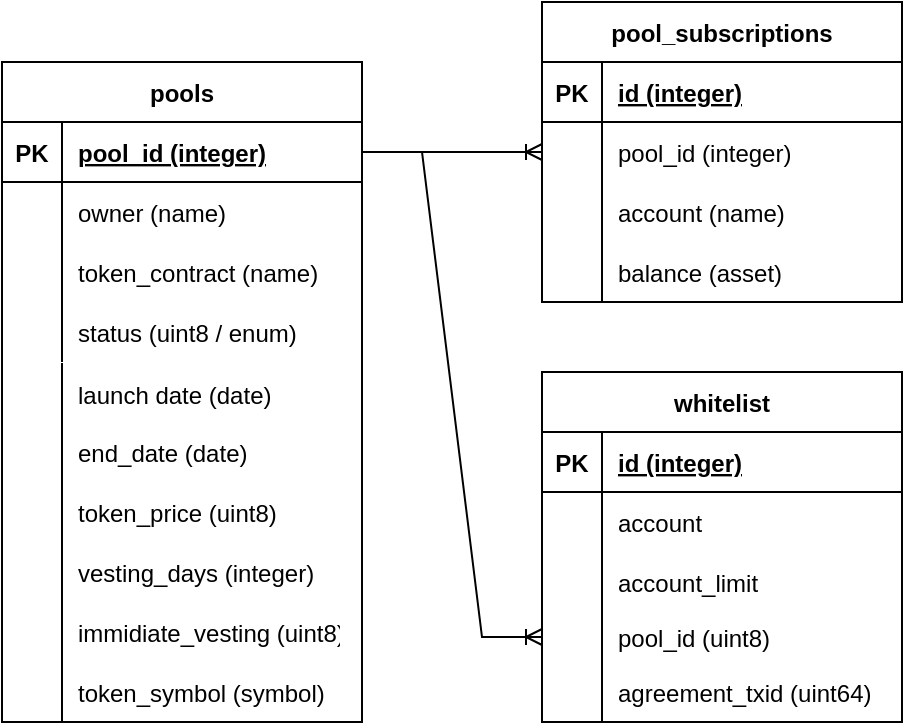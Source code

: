 <mxfile version="16.2.6" type="device" pages="2"><diagram id="nkuQzgOMeDHVqqrYCRIz" name="Data Model"><mxGraphModel dx="1298" dy="794" grid="1" gridSize="10" guides="1" tooltips="1" connect="1" arrows="1" fold="1" page="1" pageScale="1" pageWidth="850" pageHeight="1100" math="0" shadow="0"><root><mxCell id="0"/><mxCell id="1" parent="0"/><mxCell id="X1PDS-DwNVYiIVmbpTiN-1" value="pools" style="shape=table;startSize=30;container=1;collapsible=1;childLayout=tableLayout;fixedRows=1;rowLines=0;fontStyle=1;align=center;resizeLast=1;" parent="1" vertex="1"><mxGeometry x="40" y="80" width="180" height="330" as="geometry"/></mxCell><mxCell id="X1PDS-DwNVYiIVmbpTiN-2" value="" style="shape=partialRectangle;collapsible=0;dropTarget=0;pointerEvents=0;fillColor=none;top=0;left=0;bottom=1;right=0;points=[[0,0.5],[1,0.5]];portConstraint=eastwest;" parent="X1PDS-DwNVYiIVmbpTiN-1" vertex="1"><mxGeometry y="30" width="180" height="30" as="geometry"/></mxCell><mxCell id="X1PDS-DwNVYiIVmbpTiN-3" value="PK" style="shape=partialRectangle;connectable=0;fillColor=none;top=0;left=0;bottom=0;right=0;fontStyle=1;overflow=hidden;" parent="X1PDS-DwNVYiIVmbpTiN-2" vertex="1"><mxGeometry width="30" height="30" as="geometry"><mxRectangle width="30" height="30" as="alternateBounds"/></mxGeometry></mxCell><mxCell id="X1PDS-DwNVYiIVmbpTiN-4" value="pool_id (integer)" style="shape=partialRectangle;connectable=0;fillColor=none;top=0;left=0;bottom=0;right=0;align=left;spacingLeft=6;fontStyle=5;overflow=hidden;" parent="X1PDS-DwNVYiIVmbpTiN-2" vertex="1"><mxGeometry x="30" width="150" height="30" as="geometry"><mxRectangle width="150" height="30" as="alternateBounds"/></mxGeometry></mxCell><mxCell id="X1PDS-DwNVYiIVmbpTiN-5" value="" style="shape=partialRectangle;collapsible=0;dropTarget=0;pointerEvents=0;fillColor=none;top=0;left=0;bottom=0;right=0;points=[[0,0.5],[1,0.5]];portConstraint=eastwest;" parent="X1PDS-DwNVYiIVmbpTiN-1" vertex="1"><mxGeometry y="60" width="180" height="30" as="geometry"/></mxCell><mxCell id="X1PDS-DwNVYiIVmbpTiN-6" value="" style="shape=partialRectangle;connectable=0;fillColor=none;top=0;left=0;bottom=0;right=0;editable=1;overflow=hidden;" parent="X1PDS-DwNVYiIVmbpTiN-5" vertex="1"><mxGeometry width="30" height="30" as="geometry"><mxRectangle width="30" height="30" as="alternateBounds"/></mxGeometry></mxCell><mxCell id="X1PDS-DwNVYiIVmbpTiN-7" value="owner (name)" style="shape=partialRectangle;connectable=0;fillColor=none;top=0;left=0;bottom=0;right=0;align=left;spacingLeft=6;overflow=hidden;" parent="X1PDS-DwNVYiIVmbpTiN-5" vertex="1"><mxGeometry x="30" width="150" height="30" as="geometry"><mxRectangle width="150" height="30" as="alternateBounds"/></mxGeometry></mxCell><mxCell id="X1PDS-DwNVYiIVmbpTiN-8" value="" style="shape=partialRectangle;collapsible=0;dropTarget=0;pointerEvents=0;fillColor=none;top=0;left=0;bottom=0;right=0;points=[[0,0.5],[1,0.5]];portConstraint=eastwest;" parent="X1PDS-DwNVYiIVmbpTiN-1" vertex="1"><mxGeometry y="90" width="180" height="30" as="geometry"/></mxCell><mxCell id="X1PDS-DwNVYiIVmbpTiN-9" value="" style="shape=partialRectangle;connectable=0;fillColor=none;top=0;left=0;bottom=0;right=0;editable=1;overflow=hidden;" parent="X1PDS-DwNVYiIVmbpTiN-8" vertex="1"><mxGeometry width="30" height="30" as="geometry"><mxRectangle width="30" height="30" as="alternateBounds"/></mxGeometry></mxCell><mxCell id="X1PDS-DwNVYiIVmbpTiN-10" value="token_contract (name)" style="shape=partialRectangle;connectable=0;fillColor=none;top=0;left=0;bottom=0;right=0;align=left;spacingLeft=6;overflow=hidden;" parent="X1PDS-DwNVYiIVmbpTiN-8" vertex="1"><mxGeometry x="30" width="150" height="30" as="geometry"><mxRectangle width="150" height="30" as="alternateBounds"/></mxGeometry></mxCell><mxCell id="X1PDS-DwNVYiIVmbpTiN-11" value="" style="shape=partialRectangle;collapsible=0;dropTarget=0;pointerEvents=0;fillColor=none;top=0;left=0;bottom=0;right=0;points=[[0,0.5],[1,0.5]];portConstraint=eastwest;" parent="X1PDS-DwNVYiIVmbpTiN-1" vertex="1"><mxGeometry y="120" width="180" height="30" as="geometry"/></mxCell><mxCell id="X1PDS-DwNVYiIVmbpTiN-12" value="" style="shape=partialRectangle;connectable=0;fillColor=none;top=0;left=0;bottom=0;right=0;editable=1;overflow=hidden;" parent="X1PDS-DwNVYiIVmbpTiN-11" vertex="1"><mxGeometry width="30" height="30" as="geometry"><mxRectangle width="30" height="30" as="alternateBounds"/></mxGeometry></mxCell><mxCell id="X1PDS-DwNVYiIVmbpTiN-13" value="status (uint8 / enum)" style="shape=partialRectangle;connectable=0;fillColor=none;top=0;left=0;bottom=0;right=0;align=left;spacingLeft=6;overflow=hidden;" parent="X1PDS-DwNVYiIVmbpTiN-11" vertex="1"><mxGeometry x="30" width="150" height="30" as="geometry"><mxRectangle width="150" height="30" as="alternateBounds"/></mxGeometry></mxCell><mxCell id="X1PDS-DwNVYiIVmbpTiN-14" value="pool_subscriptions" style="shape=table;startSize=30;container=1;collapsible=1;childLayout=tableLayout;fixedRows=1;rowLines=0;fontStyle=1;align=center;resizeLast=1;" parent="1" vertex="1"><mxGeometry x="310" y="50" width="180" height="150" as="geometry"/></mxCell><mxCell id="X1PDS-DwNVYiIVmbpTiN-15" value="" style="shape=partialRectangle;collapsible=0;dropTarget=0;pointerEvents=0;fillColor=none;top=0;left=0;bottom=1;right=0;points=[[0,0.5],[1,0.5]];portConstraint=eastwest;" parent="X1PDS-DwNVYiIVmbpTiN-14" vertex="1"><mxGeometry y="30" width="180" height="30" as="geometry"/></mxCell><mxCell id="X1PDS-DwNVYiIVmbpTiN-16" value="PK" style="shape=partialRectangle;connectable=0;fillColor=none;top=0;left=0;bottom=0;right=0;fontStyle=1;overflow=hidden;" parent="X1PDS-DwNVYiIVmbpTiN-15" vertex="1"><mxGeometry width="30" height="30" as="geometry"><mxRectangle width="30" height="30" as="alternateBounds"/></mxGeometry></mxCell><mxCell id="X1PDS-DwNVYiIVmbpTiN-17" value="id (integer)" style="shape=partialRectangle;connectable=0;fillColor=none;top=0;left=0;bottom=0;right=0;align=left;spacingLeft=6;fontStyle=5;overflow=hidden;" parent="X1PDS-DwNVYiIVmbpTiN-15" vertex="1"><mxGeometry x="30" width="150" height="30" as="geometry"><mxRectangle width="150" height="30" as="alternateBounds"/></mxGeometry></mxCell><mxCell id="X1PDS-DwNVYiIVmbpTiN-18" value="" style="shape=partialRectangle;collapsible=0;dropTarget=0;pointerEvents=0;fillColor=none;top=0;left=0;bottom=0;right=0;points=[[0,0.5],[1,0.5]];portConstraint=eastwest;" parent="X1PDS-DwNVYiIVmbpTiN-14" vertex="1"><mxGeometry y="60" width="180" height="30" as="geometry"/></mxCell><mxCell id="X1PDS-DwNVYiIVmbpTiN-19" value="" style="shape=partialRectangle;connectable=0;fillColor=none;top=0;left=0;bottom=0;right=0;editable=1;overflow=hidden;" parent="X1PDS-DwNVYiIVmbpTiN-18" vertex="1"><mxGeometry width="30" height="30" as="geometry"><mxRectangle width="30" height="30" as="alternateBounds"/></mxGeometry></mxCell><mxCell id="X1PDS-DwNVYiIVmbpTiN-20" value="pool_id (integer)" style="shape=partialRectangle;connectable=0;fillColor=none;top=0;left=0;bottom=0;right=0;align=left;spacingLeft=6;overflow=hidden;" parent="X1PDS-DwNVYiIVmbpTiN-18" vertex="1"><mxGeometry x="30" width="150" height="30" as="geometry"><mxRectangle width="150" height="30" as="alternateBounds"/></mxGeometry></mxCell><mxCell id="X1PDS-DwNVYiIVmbpTiN-21" value="" style="shape=partialRectangle;collapsible=0;dropTarget=0;pointerEvents=0;fillColor=none;top=0;left=0;bottom=0;right=0;points=[[0,0.5],[1,0.5]];portConstraint=eastwest;" parent="X1PDS-DwNVYiIVmbpTiN-14" vertex="1"><mxGeometry y="90" width="180" height="30" as="geometry"/></mxCell><mxCell id="X1PDS-DwNVYiIVmbpTiN-22" value="" style="shape=partialRectangle;connectable=0;fillColor=none;top=0;left=0;bottom=0;right=0;editable=1;overflow=hidden;" parent="X1PDS-DwNVYiIVmbpTiN-21" vertex="1"><mxGeometry width="30" height="30" as="geometry"><mxRectangle width="30" height="30" as="alternateBounds"/></mxGeometry></mxCell><mxCell id="X1PDS-DwNVYiIVmbpTiN-23" value="account (name)" style="shape=partialRectangle;connectable=0;fillColor=none;top=0;left=0;bottom=0;right=0;align=left;spacingLeft=6;overflow=hidden;" parent="X1PDS-DwNVYiIVmbpTiN-21" vertex="1"><mxGeometry x="30" width="150" height="30" as="geometry"><mxRectangle width="150" height="30" as="alternateBounds"/></mxGeometry></mxCell><mxCell id="X1PDS-DwNVYiIVmbpTiN-24" value="" style="shape=partialRectangle;collapsible=0;dropTarget=0;pointerEvents=0;fillColor=none;top=0;left=0;bottom=0;right=0;points=[[0,0.5],[1,0.5]];portConstraint=eastwest;" parent="X1PDS-DwNVYiIVmbpTiN-14" vertex="1"><mxGeometry y="120" width="180" height="30" as="geometry"/></mxCell><mxCell id="X1PDS-DwNVYiIVmbpTiN-25" value="" style="shape=partialRectangle;connectable=0;fillColor=none;top=0;left=0;bottom=0;right=0;editable=1;overflow=hidden;" parent="X1PDS-DwNVYiIVmbpTiN-24" vertex="1"><mxGeometry width="30" height="30" as="geometry"><mxRectangle width="30" height="30" as="alternateBounds"/></mxGeometry></mxCell><mxCell id="X1PDS-DwNVYiIVmbpTiN-26" value="" style="shape=partialRectangle;connectable=0;fillColor=none;top=0;left=0;bottom=0;right=0;align=left;spacingLeft=6;overflow=hidden;" parent="X1PDS-DwNVYiIVmbpTiN-24" vertex="1"><mxGeometry x="30" width="150" height="30" as="geometry"><mxRectangle width="150" height="30" as="alternateBounds"/></mxGeometry></mxCell><mxCell id="X1PDS-DwNVYiIVmbpTiN-27" value="whitelist" style="shape=table;startSize=30;container=1;collapsible=1;childLayout=tableLayout;fixedRows=1;rowLines=0;fontStyle=1;align=center;resizeLast=1;" parent="1" vertex="1"><mxGeometry x="310" y="235" width="180" height="175" as="geometry"/></mxCell><mxCell id="X1PDS-DwNVYiIVmbpTiN-28" value="" style="shape=partialRectangle;collapsible=0;dropTarget=0;pointerEvents=0;fillColor=none;top=0;left=0;bottom=1;right=0;points=[[0,0.5],[1,0.5]];portConstraint=eastwest;" parent="X1PDS-DwNVYiIVmbpTiN-27" vertex="1"><mxGeometry y="30" width="180" height="30" as="geometry"/></mxCell><mxCell id="X1PDS-DwNVYiIVmbpTiN-29" value="PK" style="shape=partialRectangle;connectable=0;fillColor=none;top=0;left=0;bottom=0;right=0;fontStyle=1;overflow=hidden;" parent="X1PDS-DwNVYiIVmbpTiN-28" vertex="1"><mxGeometry width="30" height="30" as="geometry"><mxRectangle width="30" height="30" as="alternateBounds"/></mxGeometry></mxCell><mxCell id="X1PDS-DwNVYiIVmbpTiN-30" value="id (integer)" style="shape=partialRectangle;connectable=0;fillColor=none;top=0;left=0;bottom=0;right=0;align=left;spacingLeft=6;fontStyle=5;overflow=hidden;" parent="X1PDS-DwNVYiIVmbpTiN-28" vertex="1"><mxGeometry x="30" width="150" height="30" as="geometry"><mxRectangle width="150" height="30" as="alternateBounds"/></mxGeometry></mxCell><mxCell id="X1PDS-DwNVYiIVmbpTiN-34" value="" style="shape=partialRectangle;collapsible=0;dropTarget=0;pointerEvents=0;fillColor=none;top=0;left=0;bottom=0;right=0;points=[[0,0.5],[1,0.5]];portConstraint=eastwest;" parent="X1PDS-DwNVYiIVmbpTiN-27" vertex="1"><mxGeometry y="60" width="180" height="30" as="geometry"/></mxCell><mxCell id="X1PDS-DwNVYiIVmbpTiN-35" value="" style="shape=partialRectangle;connectable=0;fillColor=none;top=0;left=0;bottom=0;right=0;editable=1;overflow=hidden;" parent="X1PDS-DwNVYiIVmbpTiN-34" vertex="1"><mxGeometry width="30" height="30" as="geometry"><mxRectangle width="30" height="30" as="alternateBounds"/></mxGeometry></mxCell><mxCell id="X1PDS-DwNVYiIVmbpTiN-36" value="account" style="shape=partialRectangle;connectable=0;fillColor=none;top=0;left=0;bottom=0;right=0;align=left;spacingLeft=6;overflow=hidden;" parent="X1PDS-DwNVYiIVmbpTiN-34" vertex="1"><mxGeometry x="30" width="150" height="30" as="geometry"><mxRectangle width="150" height="30" as="alternateBounds"/></mxGeometry></mxCell><mxCell id="X1PDS-DwNVYiIVmbpTiN-31" value="" style="shape=partialRectangle;collapsible=0;dropTarget=0;pointerEvents=0;fillColor=none;top=0;left=0;bottom=0;right=0;points=[[0,0.5],[1,0.5]];portConstraint=eastwest;" parent="X1PDS-DwNVYiIVmbpTiN-27" vertex="1"><mxGeometry y="90" width="180" height="30" as="geometry"/></mxCell><mxCell id="X1PDS-DwNVYiIVmbpTiN-32" value="" style="shape=partialRectangle;connectable=0;fillColor=none;top=0;left=0;bottom=0;right=0;editable=1;overflow=hidden;" parent="X1PDS-DwNVYiIVmbpTiN-31" vertex="1"><mxGeometry width="30" height="30" as="geometry"><mxRectangle width="30" height="30" as="alternateBounds"/></mxGeometry></mxCell><mxCell id="X1PDS-DwNVYiIVmbpTiN-33" value="account_limit" style="shape=partialRectangle;connectable=0;fillColor=none;top=0;left=0;bottom=0;right=0;align=left;spacingLeft=6;overflow=hidden;" parent="X1PDS-DwNVYiIVmbpTiN-31" vertex="1"><mxGeometry x="30" width="150" height="30" as="geometry"><mxRectangle width="150" height="30" as="alternateBounds"/></mxGeometry></mxCell><mxCell id="X1PDS-DwNVYiIVmbpTiN-37" value="" style="shape=partialRectangle;collapsible=0;dropTarget=0;pointerEvents=0;fillColor=none;top=0;left=0;bottom=0;right=0;points=[[0,0.5],[1,0.5]];portConstraint=eastwest;" parent="X1PDS-DwNVYiIVmbpTiN-27" vertex="1"><mxGeometry y="120" width="180" height="25" as="geometry"/></mxCell><mxCell id="X1PDS-DwNVYiIVmbpTiN-38" value="" style="shape=partialRectangle;connectable=0;fillColor=none;top=0;left=0;bottom=0;right=0;editable=1;overflow=hidden;" parent="X1PDS-DwNVYiIVmbpTiN-37" vertex="1"><mxGeometry width="30" height="25" as="geometry"><mxRectangle width="30" height="25" as="alternateBounds"/></mxGeometry></mxCell><mxCell id="X1PDS-DwNVYiIVmbpTiN-39" value="pool_id (uint8)" style="shape=partialRectangle;connectable=0;fillColor=none;top=0;left=0;bottom=0;right=0;align=left;spacingLeft=6;overflow=hidden;" parent="X1PDS-DwNVYiIVmbpTiN-37" vertex="1"><mxGeometry x="30" width="150" height="25" as="geometry"><mxRectangle width="150" height="25" as="alternateBounds"/></mxGeometry></mxCell><mxCell id="X1PDS-DwNVYiIVmbpTiN-53" value="" style="shape=partialRectangle;collapsible=0;dropTarget=0;pointerEvents=0;fillColor=none;top=0;left=0;bottom=0;right=0;points=[[0,0.5],[1,0.5]];portConstraint=eastwest;" parent="1" vertex="1"><mxGeometry x="310" y="170" width="180" height="30" as="geometry"/></mxCell><mxCell id="X1PDS-DwNVYiIVmbpTiN-54" value="" style="shape=partialRectangle;connectable=0;fillColor=none;top=0;left=0;bottom=0;right=0;editable=1;overflow=hidden;" parent="X1PDS-DwNVYiIVmbpTiN-53" vertex="1"><mxGeometry width="30" height="30" as="geometry"><mxRectangle width="30" height="30" as="alternateBounds"/></mxGeometry></mxCell><mxCell id="X1PDS-DwNVYiIVmbpTiN-55" value="balance (asset)" style="shape=partialRectangle;connectable=0;fillColor=none;top=0;left=0;bottom=0;right=0;align=left;spacingLeft=6;overflow=hidden;" parent="X1PDS-DwNVYiIVmbpTiN-53" vertex="1"><mxGeometry x="30" width="150" height="30" as="geometry"><mxRectangle width="150" height="30" as="alternateBounds"/></mxGeometry></mxCell><mxCell id="X1PDS-DwNVYiIVmbpTiN-56" value="end_date (date)" style="shape=partialRectangle;connectable=0;fillColor=none;top=0;left=0;bottom=0;right=0;align=left;spacingLeft=6;overflow=hidden;" parent="1" vertex="1"><mxGeometry x="70" y="260" width="140" height="30" as="geometry"><mxRectangle width="150" height="30" as="alternateBounds"/></mxGeometry></mxCell><mxCell id="X1PDS-DwNVYiIVmbpTiN-74" value="vesting_days (integer)" style="shape=partialRectangle;connectable=0;fillColor=none;top=0;left=0;bottom=0;right=0;align=left;spacingLeft=6;overflow=hidden;" parent="1" vertex="1"><mxGeometry x="70" y="320" width="140" height="30" as="geometry"><mxRectangle width="150" height="30" as="alternateBounds"/></mxGeometry></mxCell><mxCell id="X1PDS-DwNVYiIVmbpTiN-75" value="" style="shape=partialRectangle;connectable=0;fillColor=none;top=0;left=0;bottom=0;right=0;align=left;spacingLeft=6;overflow=hidden;" parent="1" vertex="1"><mxGeometry x="340" y="390" width="150" height="20" as="geometry"><mxRectangle width="150" height="30" as="alternateBounds"/></mxGeometry></mxCell><mxCell id="C9vDdDBXDFPWbY7NzND5-1" value="launch date (date)" style="shape=partialRectangle;connectable=0;fillColor=none;top=0;left=0;bottom=0;right=0;align=left;spacingLeft=6;overflow=hidden;" parent="1" vertex="1"><mxGeometry x="70" y="231" width="140" height="30" as="geometry"><mxRectangle width="150" height="30" as="alternateBounds"/></mxGeometry></mxCell><mxCell id="C9vDdDBXDFPWbY7NzND5-2" value="token_price (uint8)" style="shape=partialRectangle;connectable=0;fillColor=none;top=0;left=0;bottom=0;right=0;align=left;spacingLeft=6;overflow=hidden;" parent="1" vertex="1"><mxGeometry x="70" y="290" width="140" height="30" as="geometry"><mxRectangle width="150" height="30" as="alternateBounds"/></mxGeometry></mxCell><mxCell id="C9vDdDBXDFPWbY7NzND5-3" value="immidiate_vesting (uint8)" style="shape=partialRectangle;connectable=0;fillColor=none;top=0;left=0;bottom=0;right=0;align=left;spacingLeft=6;overflow=hidden;" parent="1" vertex="1"><mxGeometry x="70" y="350" width="140" height="30" as="geometry"><mxRectangle width="150" height="30" as="alternateBounds"/></mxGeometry></mxCell><mxCell id="g_vd6MUNKPUJskiTMp9r-1" value="token_symbol (symbol)" style="shape=partialRectangle;connectable=0;fillColor=none;top=0;left=0;bottom=0;right=0;align=left;spacingLeft=6;overflow=hidden;" parent="1" vertex="1"><mxGeometry x="70" y="380" width="150" height="30" as="geometry"><mxRectangle width="150" height="30" as="alternateBounds"/></mxGeometry></mxCell><mxCell id="g_vd6MUNKPUJskiTMp9r-13" value="" style="shape=partialRectangle;connectable=0;top=0;left=0;bottom=0;right=1;editable=1;overflow=hidden;fillColor=none;fontColor=#333333;strokeColor=#000000;" parent="1" vertex="1"><mxGeometry x="40" y="231" width="30" height="29" as="geometry"><mxRectangle width="30" height="30" as="alternateBounds"/></mxGeometry></mxCell><mxCell id="g_vd6MUNKPUJskiTMp9r-40" value="" style="shape=partialRectangle;connectable=0;top=0;left=0;bottom=0;right=1;editable=1;overflow=hidden;fillColor=none;fontColor=#333333;strokeColor=#000000;" parent="1" vertex="1"><mxGeometry x="40" y="260" width="30" height="30" as="geometry"><mxRectangle width="30" height="30" as="alternateBounds"/></mxGeometry></mxCell><mxCell id="g_vd6MUNKPUJskiTMp9r-41" value="" style="shape=partialRectangle;connectable=0;top=0;left=0;bottom=0;right=1;editable=1;overflow=hidden;fillColor=none;fontColor=#333333;strokeColor=#000000;" parent="1" vertex="1"><mxGeometry x="40" y="290" width="30" height="30" as="geometry"><mxRectangle width="30" height="30" as="alternateBounds"/></mxGeometry></mxCell><mxCell id="g_vd6MUNKPUJskiTMp9r-42" value="" style="shape=partialRectangle;connectable=0;top=0;left=0;bottom=0;right=1;editable=1;overflow=hidden;fillColor=none;fontColor=#333333;strokeColor=#000000;" parent="1" vertex="1"><mxGeometry x="40" y="320" width="30" height="30" as="geometry"><mxRectangle width="30" height="30" as="alternateBounds"/></mxGeometry></mxCell><mxCell id="g_vd6MUNKPUJskiTMp9r-43" value="" style="shape=partialRectangle;connectable=0;top=0;left=0;bottom=0;right=1;editable=1;overflow=hidden;fillColor=none;fontColor=#333333;strokeColor=#000000;" parent="1" vertex="1"><mxGeometry x="40" y="350" width="30" height="30" as="geometry"><mxRectangle width="30" height="30" as="alternateBounds"/></mxGeometry></mxCell><mxCell id="g_vd6MUNKPUJskiTMp9r-44" value="" style="shape=partialRectangle;connectable=0;top=0;left=0;bottom=0;right=1;editable=1;overflow=hidden;fillColor=none;fontColor=#333333;strokeColor=#000000;" parent="1" vertex="1"><mxGeometry x="40" y="380" width="30" height="30" as="geometry"><mxRectangle width="30" height="30" as="alternateBounds"/></mxGeometry></mxCell><mxCell id="g_vd6MUNKPUJskiTMp9r-48" value="" style="shape=partialRectangle;connectable=0;fillColor=none;top=0;left=0;bottom=0;right=1;editable=1;overflow=hidden;" parent="1" vertex="1"><mxGeometry x="310" y="380" width="30" height="30" as="geometry"><mxRectangle width="30" height="30" as="alternateBounds"/></mxGeometry></mxCell><mxCell id="g_vd6MUNKPUJskiTMp9r-50" value="agreement_txid (uint64)" style="shape=partialRectangle;connectable=0;fillColor=none;top=0;left=0;bottom=0;right=0;align=left;spacingLeft=6;overflow=hidden;" parent="1" vertex="1"><mxGeometry x="340" y="380" width="150" height="30" as="geometry"><mxRectangle width="150" height="25" as="alternateBounds"/></mxGeometry></mxCell><mxCell id="g_vd6MUNKPUJskiTMp9r-51" value="" style="edgeStyle=entityRelationEdgeStyle;fontSize=12;html=1;endArrow=ERoneToMany;rounded=0;exitX=1;exitY=0.5;exitDx=0;exitDy=0;entryX=0;entryY=0.5;entryDx=0;entryDy=0;" parent="1" source="X1PDS-DwNVYiIVmbpTiN-2" target="X1PDS-DwNVYiIVmbpTiN-37" edge="1"><mxGeometry width="100" height="100" relative="1" as="geometry"><mxPoint x="370" y="380" as="sourcePoint"/><mxPoint x="470" y="280" as="targetPoint"/></mxGeometry></mxCell><mxCell id="g_vd6MUNKPUJskiTMp9r-52" value="" style="edgeStyle=entityRelationEdgeStyle;fontSize=12;html=1;endArrow=ERoneToMany;rounded=0;exitX=1;exitY=0.5;exitDx=0;exitDy=0;entryX=0;entryY=0.5;entryDx=0;entryDy=0;" parent="1" source="X1PDS-DwNVYiIVmbpTiN-2" target="X1PDS-DwNVYiIVmbpTiN-18" edge="1"><mxGeometry width="100" height="100" relative="1" as="geometry"><mxPoint x="370" y="380" as="sourcePoint"/><mxPoint x="470" y="280" as="targetPoint"/></mxGeometry></mxCell></root></mxGraphModel></diagram><diagram id="8FNn5_gVJTxiJtT2mHk9" name="User Flow"><mxGraphModel dx="1298" dy="794" grid="1" gridSize="10" guides="1" tooltips="1" connect="1" arrows="1" fold="1" page="1" pageScale="1" pageWidth="850" pageHeight="1100" math="0" shadow="0"><root><mxCell id="QgWP9CG4fd6_i74Mzgzz-0"/><mxCell id="QgWP9CG4fd6_i74Mzgzz-1" parent="QgWP9CG4fd6_i74Mzgzz-0"/><mxCell id="H32B94Kv1bN9BP7u_OpG-0" value="create a pool&lt;br&gt;in DB" style="whiteSpace=wrap;html=1;aspect=fixed;" vertex="1" parent="QgWP9CG4fd6_i74Mzgzz-1"><mxGeometry x="150" y="130" width="80" height="80" as="geometry"/></mxCell><mxCell id="H32B94Kv1bN9BP7u_OpG-1" value="Actor" style="shape=umlActor;verticalLabelPosition=bottom;verticalAlign=top;html=1;outlineConnect=0;" vertex="1" parent="QgWP9CG4fd6_i74Mzgzz-1"><mxGeometry x="70" y="140" width="30" height="60" as="geometry"/></mxCell><mxCell id="H32B94Kv1bN9BP7u_OpG-2" value="approve pool?" style="rhombus;whiteSpace=wrap;html=1;" vertex="1" parent="QgWP9CG4fd6_i74Mzgzz-1"><mxGeometry x="280" y="130" width="80" height="80" as="geometry"/></mxCell><mxCell id="H32B94Kv1bN9BP7u_OpG-3" value="" style="endArrow=classic;html=1;rounded=0;" edge="1" parent="QgWP9CG4fd6_i74Mzgzz-1"><mxGeometry width="50" height="50" relative="1" as="geometry"><mxPoint x="350" y="140" as="sourcePoint"/><mxPoint x="400" y="90" as="targetPoint"/></mxGeometry></mxCell><mxCell id="H32B94Kv1bN9BP7u_OpG-4" value="smart contract deploy" style="shape=cylinder3;whiteSpace=wrap;html=1;boundedLbl=1;backgroundOutline=1;size=15;" vertex="1" parent="QgWP9CG4fd6_i74Mzgzz-1"><mxGeometry x="410" y="40" width="60" height="80" as="geometry"/></mxCell><mxCell id="H32B94Kv1bN9BP7u_OpG-5" value="" style="endArrow=classic;html=1;rounded=0;" edge="1" parent="QgWP9CG4fd6_i74Mzgzz-1"><mxGeometry width="50" height="50" relative="1" as="geometry"><mxPoint x="480" y="80" as="sourcePoint"/><mxPoint x="530" y="140" as="targetPoint"/></mxGeometry></mxCell><mxCell id="H32B94Kv1bN9BP7u_OpG-6" value="token create" style="edgeLabel;html=1;align=center;verticalAlign=middle;resizable=0;points=[];" vertex="1" connectable="0" parent="H32B94Kv1bN9BP7u_OpG-5"><mxGeometry x="-0.062" y="3" relative="1" as="geometry"><mxPoint y="-1" as="offset"/></mxGeometry></mxCell><mxCell id="H32B94Kv1bN9BP7u_OpG-7" value="enable pool" style="rhombus;whiteSpace=wrap;html=1;" vertex="1" parent="QgWP9CG4fd6_i74Mzgzz-1"><mxGeometry x="530" y="130" width="80" height="80" as="geometry"/></mxCell><mxCell id="H32B94Kv1bN9BP7u_OpG-8" value="Actor" style="shape=umlActor;verticalLabelPosition=bottom;verticalAlign=top;html=1;outlineConnect=0;" vertex="1" parent="QgWP9CG4fd6_i74Mzgzz-1"><mxGeometry x="70" y="310" width="30" height="60" as="geometry"/></mxCell><mxCell id="H32B94Kv1bN9BP7u_OpG-9" value="claim proceeds" style="whiteSpace=wrap;html=1;aspect=fixed;" vertex="1" parent="QgWP9CG4fd6_i74Mzgzz-1"><mxGeometry x="150" y="300" width="80" height="80" as="geometry"/></mxCell><mxCell id="H32B94Kv1bN9BP7u_OpG-10" value="vesting&lt;br&gt;check" style="rhombus;whiteSpace=wrap;html=1;" vertex="1" parent="QgWP9CG4fd6_i74Mzgzz-1"><mxGeometry x="280" y="300" width="80" height="80" as="geometry"/></mxCell><mxCell id="H32B94Kv1bN9BP7u_OpG-11" value="" style="rhombus;whiteSpace=wrap;html=1;" vertex="1" parent="QgWP9CG4fd6_i74Mzgzz-1"><mxGeometry x="425" y="300" width="80" height="80" as="geometry"/></mxCell></root></mxGraphModel></diagram></mxfile>